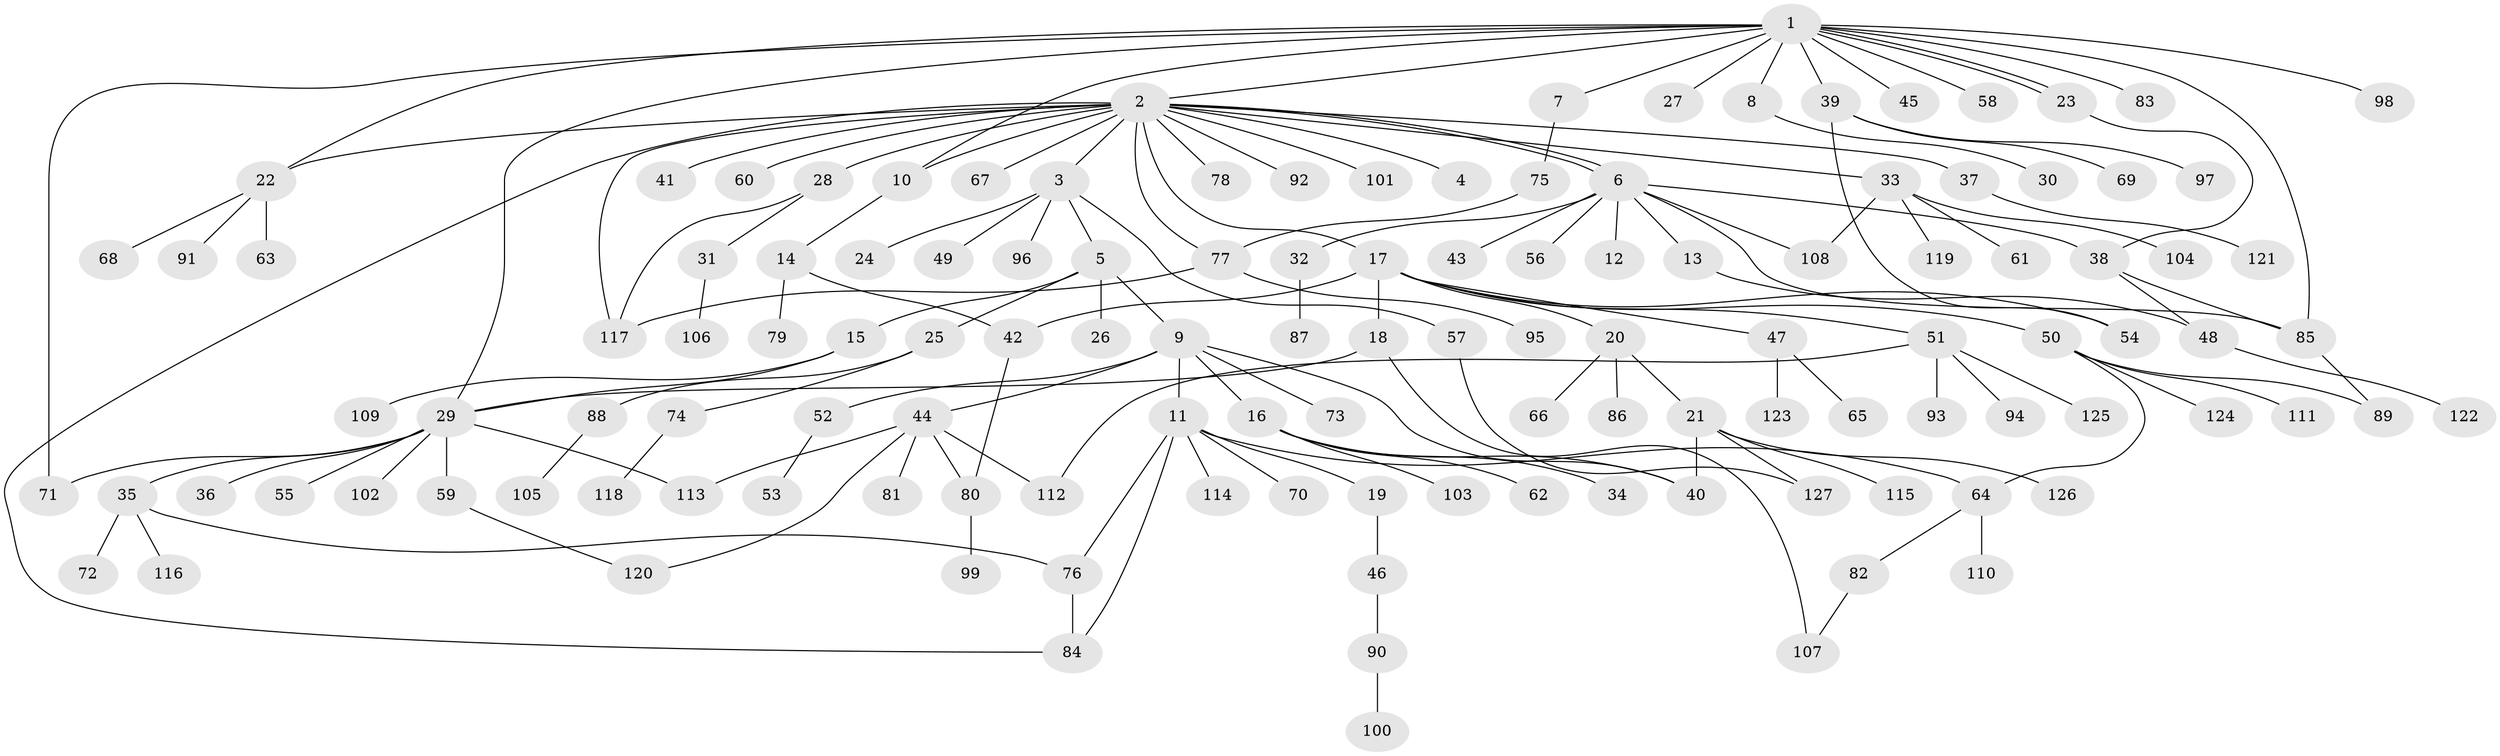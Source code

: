 // coarse degree distribution, {1: 0.3333333333333333, 6: 0.0392156862745098, 12: 0.0196078431372549, 2: 0.29411764705882354, 9: 0.0196078431372549, 3: 0.17647058823529413, 4: 0.058823529411764705, 5: 0.0196078431372549, 7: 0.0196078431372549, 15: 0.0196078431372549}
// Generated by graph-tools (version 1.1) at 2025/36/03/04/25 23:36:52]
// undirected, 127 vertices, 156 edges
graph export_dot {
  node [color=gray90,style=filled];
  1;
  2;
  3;
  4;
  5;
  6;
  7;
  8;
  9;
  10;
  11;
  12;
  13;
  14;
  15;
  16;
  17;
  18;
  19;
  20;
  21;
  22;
  23;
  24;
  25;
  26;
  27;
  28;
  29;
  30;
  31;
  32;
  33;
  34;
  35;
  36;
  37;
  38;
  39;
  40;
  41;
  42;
  43;
  44;
  45;
  46;
  47;
  48;
  49;
  50;
  51;
  52;
  53;
  54;
  55;
  56;
  57;
  58;
  59;
  60;
  61;
  62;
  63;
  64;
  65;
  66;
  67;
  68;
  69;
  70;
  71;
  72;
  73;
  74;
  75;
  76;
  77;
  78;
  79;
  80;
  81;
  82;
  83;
  84;
  85;
  86;
  87;
  88;
  89;
  90;
  91;
  92;
  93;
  94;
  95;
  96;
  97;
  98;
  99;
  100;
  101;
  102;
  103;
  104;
  105;
  106;
  107;
  108;
  109;
  110;
  111;
  112;
  113;
  114;
  115;
  116;
  117;
  118;
  119;
  120;
  121;
  122;
  123;
  124;
  125;
  126;
  127;
  1 -- 2;
  1 -- 7;
  1 -- 8;
  1 -- 10;
  1 -- 22;
  1 -- 23;
  1 -- 23;
  1 -- 27;
  1 -- 29;
  1 -- 39;
  1 -- 45;
  1 -- 58;
  1 -- 71;
  1 -- 83;
  1 -- 85;
  1 -- 98;
  2 -- 3;
  2 -- 4;
  2 -- 6;
  2 -- 6;
  2 -- 10;
  2 -- 17;
  2 -- 22;
  2 -- 28;
  2 -- 33;
  2 -- 37;
  2 -- 41;
  2 -- 60;
  2 -- 67;
  2 -- 77;
  2 -- 78;
  2 -- 84;
  2 -- 92;
  2 -- 101;
  2 -- 117;
  3 -- 5;
  3 -- 24;
  3 -- 49;
  3 -- 57;
  3 -- 96;
  5 -- 9;
  5 -- 15;
  5 -- 25;
  5 -- 26;
  6 -- 12;
  6 -- 13;
  6 -- 32;
  6 -- 38;
  6 -- 43;
  6 -- 56;
  6 -- 85;
  6 -- 108;
  7 -- 75;
  8 -- 30;
  9 -- 11;
  9 -- 16;
  9 -- 40;
  9 -- 44;
  9 -- 52;
  9 -- 73;
  10 -- 14;
  11 -- 19;
  11 -- 64;
  11 -- 70;
  11 -- 76;
  11 -- 84;
  11 -- 114;
  13 -- 48;
  14 -- 42;
  14 -- 79;
  15 -- 29;
  15 -- 109;
  16 -- 34;
  16 -- 40;
  16 -- 62;
  16 -- 103;
  17 -- 18;
  17 -- 20;
  17 -- 42;
  17 -- 47;
  17 -- 50;
  17 -- 51;
  17 -- 54;
  18 -- 29;
  18 -- 107;
  19 -- 46;
  20 -- 21;
  20 -- 66;
  20 -- 86;
  21 -- 40;
  21 -- 115;
  21 -- 126;
  21 -- 127;
  22 -- 63;
  22 -- 68;
  22 -- 91;
  23 -- 38;
  25 -- 74;
  25 -- 88;
  28 -- 31;
  28 -- 117;
  29 -- 35;
  29 -- 36;
  29 -- 55;
  29 -- 59;
  29 -- 71;
  29 -- 102;
  29 -- 113;
  31 -- 106;
  32 -- 87;
  33 -- 61;
  33 -- 104;
  33 -- 108;
  33 -- 119;
  35 -- 72;
  35 -- 76;
  35 -- 116;
  37 -- 121;
  38 -- 48;
  38 -- 85;
  39 -- 54;
  39 -- 69;
  39 -- 97;
  42 -- 80;
  44 -- 80;
  44 -- 81;
  44 -- 112;
  44 -- 113;
  44 -- 120;
  46 -- 90;
  47 -- 65;
  47 -- 123;
  48 -- 122;
  50 -- 64;
  50 -- 89;
  50 -- 111;
  50 -- 124;
  51 -- 93;
  51 -- 94;
  51 -- 112;
  51 -- 125;
  52 -- 53;
  57 -- 127;
  59 -- 120;
  64 -- 82;
  64 -- 110;
  74 -- 118;
  75 -- 77;
  76 -- 84;
  77 -- 95;
  77 -- 117;
  80 -- 99;
  82 -- 107;
  85 -- 89;
  88 -- 105;
  90 -- 100;
}
